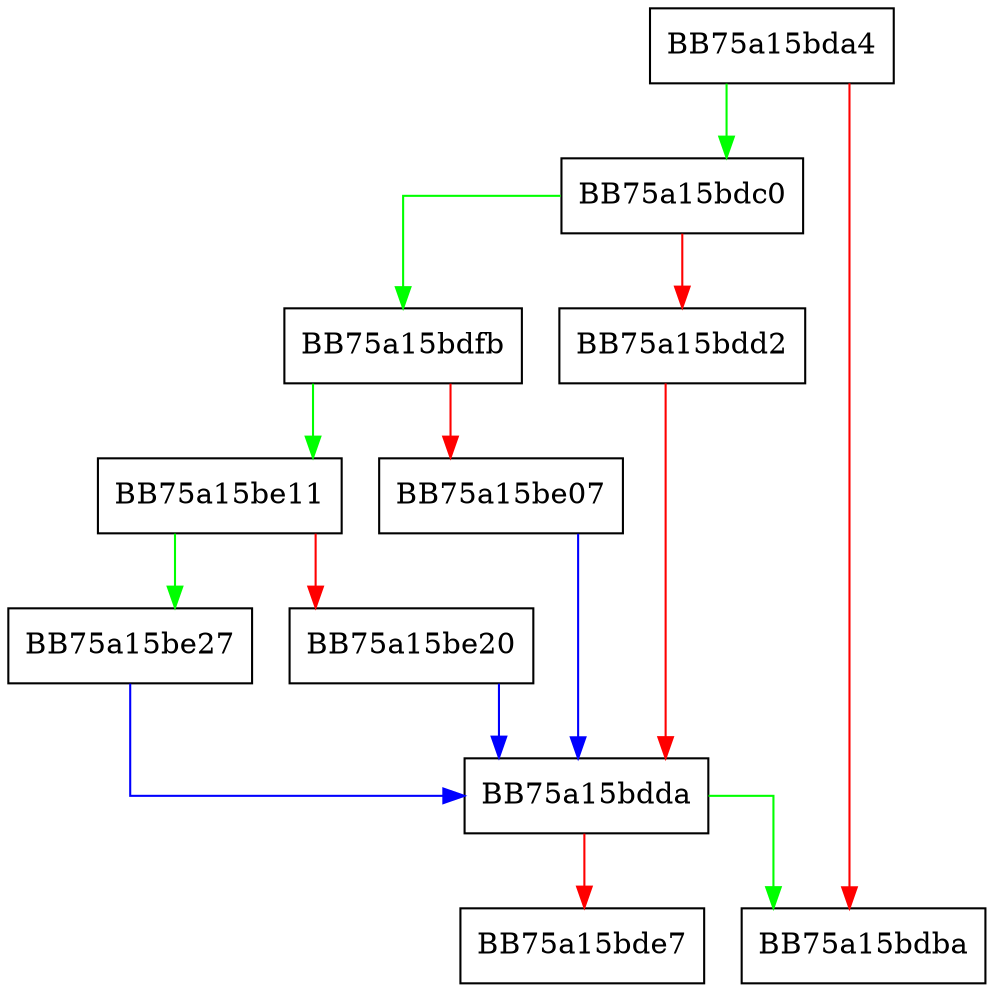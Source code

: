 digraph _Decref {
  node [shape="box"];
  graph [splines=ortho];
  BB75a15bda4 -> BB75a15bdc0 [color="green"];
  BB75a15bda4 -> BB75a15bdba [color="red"];
  BB75a15bdc0 -> BB75a15bdfb [color="green"];
  BB75a15bdc0 -> BB75a15bdd2 [color="red"];
  BB75a15bdd2 -> BB75a15bdda [color="red"];
  BB75a15bdda -> BB75a15bdba [color="green"];
  BB75a15bdda -> BB75a15bde7 [color="red"];
  BB75a15bdfb -> BB75a15be11 [color="green"];
  BB75a15bdfb -> BB75a15be07 [color="red"];
  BB75a15be07 -> BB75a15bdda [color="blue"];
  BB75a15be11 -> BB75a15be27 [color="green"];
  BB75a15be11 -> BB75a15be20 [color="red"];
  BB75a15be20 -> BB75a15bdda [color="blue"];
  BB75a15be27 -> BB75a15bdda [color="blue"];
}